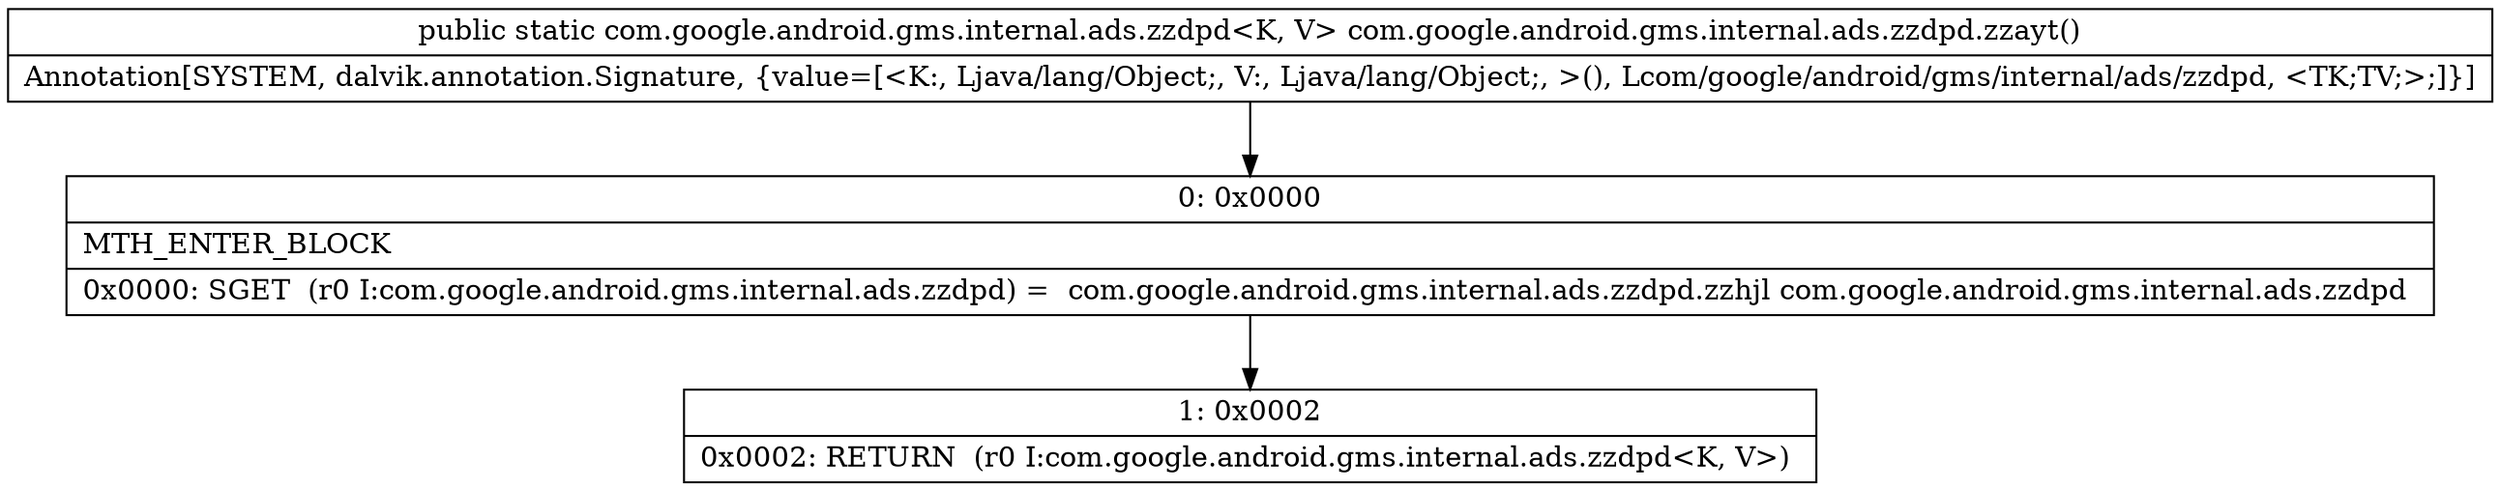 digraph "CFG forcom.google.android.gms.internal.ads.zzdpd.zzayt()Lcom\/google\/android\/gms\/internal\/ads\/zzdpd;" {
Node_0 [shape=record,label="{0\:\ 0x0000|MTH_ENTER_BLOCK\l|0x0000: SGET  (r0 I:com.google.android.gms.internal.ads.zzdpd) =  com.google.android.gms.internal.ads.zzdpd.zzhjl com.google.android.gms.internal.ads.zzdpd \l}"];
Node_1 [shape=record,label="{1\:\ 0x0002|0x0002: RETURN  (r0 I:com.google.android.gms.internal.ads.zzdpd\<K, V\>) \l}"];
MethodNode[shape=record,label="{public static com.google.android.gms.internal.ads.zzdpd\<K, V\> com.google.android.gms.internal.ads.zzdpd.zzayt()  | Annotation[SYSTEM, dalvik.annotation.Signature, \{value=[\<K:, Ljava\/lang\/Object;, V:, Ljava\/lang\/Object;, \>(), Lcom\/google\/android\/gms\/internal\/ads\/zzdpd, \<TK;TV;\>;]\}]\l}"];
MethodNode -> Node_0;
Node_0 -> Node_1;
}

